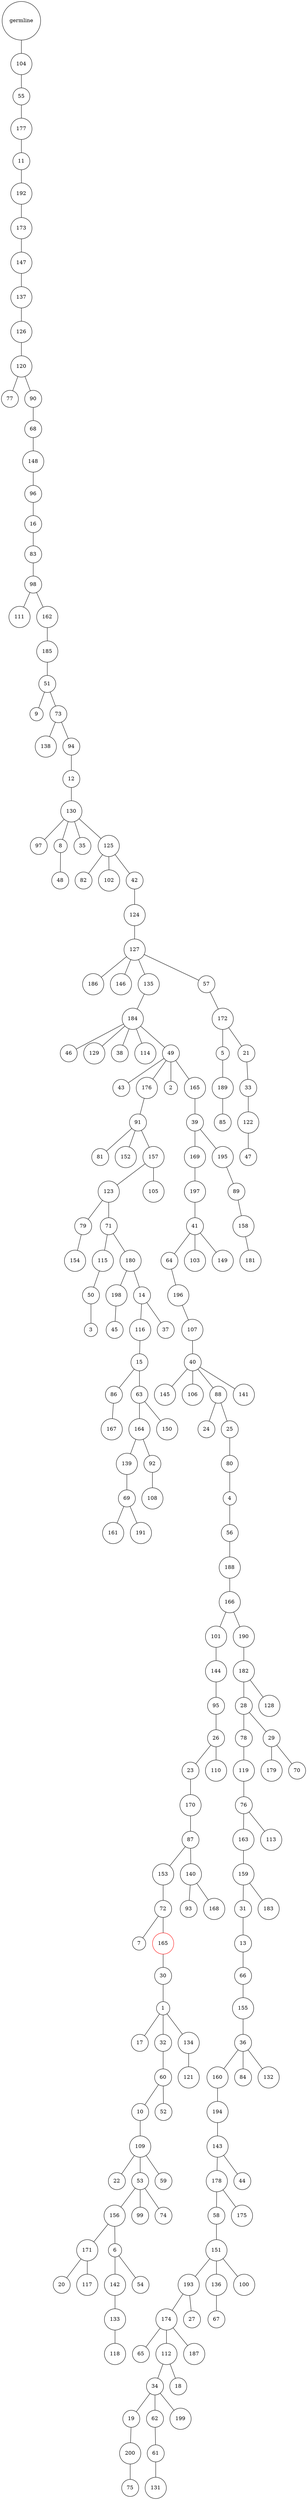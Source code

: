 graph {
	rankdir=UD;
	splines=line;
	node [shape=circle]
	"0x7f236991bbb0" [label="germline"];
	"0x7f236991bbe0" [label="104"];
	"0x7f236991bbb0" -- "0x7f236991bbe0" ;
	"0x7f236991bc10" [label="55"];
	"0x7f236991bbe0" -- "0x7f236991bc10" ;
	"0x7f236991bc40" [label="177"];
	"0x7f236991bc10" -- "0x7f236991bc40" ;
	"0x7f236991bc70" [label="11"];
	"0x7f236991bc40" -- "0x7f236991bc70" ;
	"0x7f236991bca0" [label="192"];
	"0x7f236991bc70" -- "0x7f236991bca0" ;
	"0x7f236991bcd0" [label="173"];
	"0x7f236991bca0" -- "0x7f236991bcd0" ;
	"0x7f236991bd00" [label="147"];
	"0x7f236991bcd0" -- "0x7f236991bd00" ;
	"0x7f236991bd30" [label="137"];
	"0x7f236991bd00" -- "0x7f236991bd30" ;
	"0x7f236991bd60" [label="126"];
	"0x7f236991bd30" -- "0x7f236991bd60" ;
	"0x7f236991bd90" [label="120"];
	"0x7f236991bd60" -- "0x7f236991bd90" ;
	"0x7f236991bdc0" [label="77"];
	"0x7f236991bd90" -- "0x7f236991bdc0" ;
	"0x7f236991bdf0" [label="90"];
	"0x7f236991bd90" -- "0x7f236991bdf0" ;
	"0x7f236991be20" [label="68"];
	"0x7f236991bdf0" -- "0x7f236991be20" ;
	"0x7f236991be50" [label="148"];
	"0x7f236991be20" -- "0x7f236991be50" ;
	"0x7f236991be80" [label="96"];
	"0x7f236991be50" -- "0x7f236991be80" ;
	"0x7f236991beb0" [label="16"];
	"0x7f236991be80" -- "0x7f236991beb0" ;
	"0x7f236991bee0" [label="83"];
	"0x7f236991beb0" -- "0x7f236991bee0" ;
	"0x7f236991bf10" [label="98"];
	"0x7f236991bee0" -- "0x7f236991bf10" ;
	"0x7f236991bf40" [label="111"];
	"0x7f236991bf10" -- "0x7f236991bf40" ;
	"0x7f236991bf70" [label="162"];
	"0x7f236991bf10" -- "0x7f236991bf70" ;
	"0x7f236991bfa0" [label="185"];
	"0x7f236991bf70" -- "0x7f236991bfa0" ;
	"0x7f236991bfd0" [label="51"];
	"0x7f236991bfa0" -- "0x7f236991bfd0" ;
	"0x7f236991d040" [label="9"];
	"0x7f236991bfd0" -- "0x7f236991d040" ;
	"0x7f236991d070" [label="73"];
	"0x7f236991bfd0" -- "0x7f236991d070" ;
	"0x7f236991d0a0" [label="138"];
	"0x7f236991d070" -- "0x7f236991d0a0" ;
	"0x7f236991d0d0" [label="94"];
	"0x7f236991d070" -- "0x7f236991d0d0" ;
	"0x7f236991d100" [label="12"];
	"0x7f236991d0d0" -- "0x7f236991d100" ;
	"0x7f236991d130" [label="130"];
	"0x7f236991d100" -- "0x7f236991d130" ;
	"0x7f236991d160" [label="97"];
	"0x7f236991d130" -- "0x7f236991d160" ;
	"0x7f236991d190" [label="8"];
	"0x7f236991d130" -- "0x7f236991d190" ;
	"0x7f236991d1c0" [label="48"];
	"0x7f236991d190" -- "0x7f236991d1c0" ;
	"0x7f236991d1f0" [label="35"];
	"0x7f236991d130" -- "0x7f236991d1f0" ;
	"0x7f236991d220" [label="125"];
	"0x7f236991d130" -- "0x7f236991d220" ;
	"0x7f236991d250" [label="82"];
	"0x7f236991d220" -- "0x7f236991d250" ;
	"0x7f236991d280" [label="102"];
	"0x7f236991d220" -- "0x7f236991d280" ;
	"0x7f236991d2b0" [label="42"];
	"0x7f236991d220" -- "0x7f236991d2b0" ;
	"0x7f236991d2e0" [label="124"];
	"0x7f236991d2b0" -- "0x7f236991d2e0" ;
	"0x7f236991d310" [label="127"];
	"0x7f236991d2e0" -- "0x7f236991d310" ;
	"0x7f236991d340" [label="186"];
	"0x7f236991d310" -- "0x7f236991d340" ;
	"0x7f236991d370" [label="146"];
	"0x7f236991d310" -- "0x7f236991d370" ;
	"0x7f236991d3a0" [label="135"];
	"0x7f236991d310" -- "0x7f236991d3a0" ;
	"0x7f236991d3d0" [label="184"];
	"0x7f236991d3a0" -- "0x7f236991d3d0" ;
	"0x7f236991d400" [label="46"];
	"0x7f236991d3d0" -- "0x7f236991d400" ;
	"0x7f236991d430" [label="129"];
	"0x7f236991d3d0" -- "0x7f236991d430" ;
	"0x7f236991d460" [label="38"];
	"0x7f236991d3d0" -- "0x7f236991d460" ;
	"0x7f236991d490" [label="114"];
	"0x7f236991d3d0" -- "0x7f236991d490" ;
	"0x7f236991d4c0" [label="49"];
	"0x7f236991d3d0" -- "0x7f236991d4c0" ;
	"0x7f236991d4f0" [label="43"];
	"0x7f236991d4c0" -- "0x7f236991d4f0" ;
	"0x7f236991d520" [label="176"];
	"0x7f236991d4c0" -- "0x7f236991d520" ;
	"0x7f236991d550" [label="91"];
	"0x7f236991d520" -- "0x7f236991d550" ;
	"0x7f236991d580" [label="81"];
	"0x7f236991d550" -- "0x7f236991d580" ;
	"0x7f236991d5b0" [label="152"];
	"0x7f236991d550" -- "0x7f236991d5b0" ;
	"0x7f236991d5e0" [label="157"];
	"0x7f236991d550" -- "0x7f236991d5e0" ;
	"0x7f236991d610" [label="123"];
	"0x7f236991d5e0" -- "0x7f236991d610" ;
	"0x7f236991d640" [label="79"];
	"0x7f236991d610" -- "0x7f236991d640" ;
	"0x7f236991d670" [label="154"];
	"0x7f236991d640" -- "0x7f236991d670" ;
	"0x7f236991d6a0" [label="71"];
	"0x7f236991d610" -- "0x7f236991d6a0" ;
	"0x7f236991d6d0" [label="115"];
	"0x7f236991d6a0" -- "0x7f236991d6d0" ;
	"0x7f236991d700" [label="50"];
	"0x7f236991d6d0" -- "0x7f236991d700" ;
	"0x7f236991d730" [label="3"];
	"0x7f236991d700" -- "0x7f236991d730" ;
	"0x7f236991d760" [label="180"];
	"0x7f236991d6a0" -- "0x7f236991d760" ;
	"0x7f236991d790" [label="198"];
	"0x7f236991d760" -- "0x7f236991d790" ;
	"0x7f236991d7c0" [label="45"];
	"0x7f236991d790" -- "0x7f236991d7c0" ;
	"0x7f236991d7f0" [label="14"];
	"0x7f236991d760" -- "0x7f236991d7f0" ;
	"0x7f236991d820" [label="116"];
	"0x7f236991d7f0" -- "0x7f236991d820" ;
	"0x7f236991d850" [label="15"];
	"0x7f236991d820" -- "0x7f236991d850" ;
	"0x7f236991d880" [label="86"];
	"0x7f236991d850" -- "0x7f236991d880" ;
	"0x7f236991d8b0" [label="167"];
	"0x7f236991d880" -- "0x7f236991d8b0" ;
	"0x7f236991d8e0" [label="63"];
	"0x7f236991d850" -- "0x7f236991d8e0" ;
	"0x7f236991d910" [label="164"];
	"0x7f236991d8e0" -- "0x7f236991d910" ;
	"0x7f236991d940" [label="139"];
	"0x7f236991d910" -- "0x7f236991d940" ;
	"0x7f236991d970" [label="69"];
	"0x7f236991d940" -- "0x7f236991d970" ;
	"0x7f236991d9a0" [label="161"];
	"0x7f236991d970" -- "0x7f236991d9a0" ;
	"0x7f236991d9d0" [label="191"];
	"0x7f236991d970" -- "0x7f236991d9d0" ;
	"0x7f236991da00" [label="92"];
	"0x7f236991d910" -- "0x7f236991da00" ;
	"0x7f236991da30" [label="108"];
	"0x7f236991da00" -- "0x7f236991da30" ;
	"0x7f236991da60" [label="150"];
	"0x7f236991d8e0" -- "0x7f236991da60" ;
	"0x7f236991da90" [label="37"];
	"0x7f236991d7f0" -- "0x7f236991da90" ;
	"0x7f236991dac0" [label="105"];
	"0x7f236991d5e0" -- "0x7f236991dac0" ;
	"0x7f236991daf0" [label="2"];
	"0x7f236991d4c0" -- "0x7f236991daf0" ;
	"0x7f236991db20" [label="165"];
	"0x7f236991d4c0" -- "0x7f236991db20" ;
	"0x7f236991db50" [label="39"];
	"0x7f236991db20" -- "0x7f236991db50" ;
	"0x7f236991db80" [label="169"];
	"0x7f236991db50" -- "0x7f236991db80" ;
	"0x7f236991dbb0" [label="197"];
	"0x7f236991db80" -- "0x7f236991dbb0" ;
	"0x7f236991dbe0" [label="41"];
	"0x7f236991dbb0" -- "0x7f236991dbe0" ;
	"0x7f236991dc10" [label="64"];
	"0x7f236991dbe0" -- "0x7f236991dc10" ;
	"0x7f236991dc40" [label="196"];
	"0x7f236991dc10" -- "0x7f236991dc40" ;
	"0x7f236991dc70" [label="107"];
	"0x7f236991dc40" -- "0x7f236991dc70" ;
	"0x7f236991dca0" [label="40"];
	"0x7f236991dc70" -- "0x7f236991dca0" ;
	"0x7f236991dcd0" [label="145"];
	"0x7f236991dca0" -- "0x7f236991dcd0" ;
	"0x7f236991dd00" [label="106"];
	"0x7f236991dca0" -- "0x7f236991dd00" ;
	"0x7f236991dd30" [label="88"];
	"0x7f236991dca0" -- "0x7f236991dd30" ;
	"0x7f236991dd60" [label="24"];
	"0x7f236991dd30" -- "0x7f236991dd60" ;
	"0x7f236991dd90" [label="25"];
	"0x7f236991dd30" -- "0x7f236991dd90" ;
	"0x7f236991ddc0" [label="80"];
	"0x7f236991dd90" -- "0x7f236991ddc0" ;
	"0x7f236991ddf0" [label="4"];
	"0x7f236991ddc0" -- "0x7f236991ddf0" ;
	"0x7f236991de20" [label="56"];
	"0x7f236991ddf0" -- "0x7f236991de20" ;
	"0x7f236991de50" [label="188"];
	"0x7f236991de20" -- "0x7f236991de50" ;
	"0x7f236991de80" [label="166"];
	"0x7f236991de50" -- "0x7f236991de80" ;
	"0x7f236991deb0" [label="101"];
	"0x7f236991de80" -- "0x7f236991deb0" ;
	"0x7f236991dee0" [label="144"];
	"0x7f236991deb0" -- "0x7f236991dee0" ;
	"0x7f236991df10" [label="95"];
	"0x7f236991dee0" -- "0x7f236991df10" ;
	"0x7f236991df40" [label="26"];
	"0x7f236991df10" -- "0x7f236991df40" ;
	"0x7f236991df70" [label="23"];
	"0x7f236991df40" -- "0x7f236991df70" ;
	"0x7f236991dfa0" [label="170"];
	"0x7f236991df70" -- "0x7f236991dfa0" ;
	"0x7f236991dfd0" [label="87"];
	"0x7f236991dfa0" -- "0x7f236991dfd0" ;
	"0x7f23698a3040" [label="153"];
	"0x7f236991dfd0" -- "0x7f23698a3040" ;
	"0x7f23698a3070" [label="72"];
	"0x7f23698a3040" -- "0x7f23698a3070" ;
	"0x7f23698a30a0" [label="7"];
	"0x7f23698a3070" -- "0x7f23698a30a0" ;
	"0x7f23698a30d0" [label="165",color="red"];
	"0x7f23698a3070" -- "0x7f23698a30d0" ;
	"0x7f23698a3100" [label="30"];
	"0x7f23698a30d0" -- "0x7f23698a3100" ;
	"0x7f23698a3130" [label="1"];
	"0x7f23698a3100" -- "0x7f23698a3130" ;
	"0x7f23698a3160" [label="17"];
	"0x7f23698a3130" -- "0x7f23698a3160" ;
	"0x7f23698a3190" [label="32"];
	"0x7f23698a3130" -- "0x7f23698a3190" ;
	"0x7f23698a31c0" [label="60"];
	"0x7f23698a3190" -- "0x7f23698a31c0" ;
	"0x7f23698a31f0" [label="10"];
	"0x7f23698a31c0" -- "0x7f23698a31f0" ;
	"0x7f23698a3220" [label="109"];
	"0x7f23698a31f0" -- "0x7f23698a3220" ;
	"0x7f23698a3250" [label="22"];
	"0x7f23698a3220" -- "0x7f23698a3250" ;
	"0x7f23698a3280" [label="53"];
	"0x7f23698a3220" -- "0x7f23698a3280" ;
	"0x7f23698a32b0" [label="156"];
	"0x7f23698a3280" -- "0x7f23698a32b0" ;
	"0x7f23698a32e0" [label="171"];
	"0x7f23698a32b0" -- "0x7f23698a32e0" ;
	"0x7f23698a3310" [label="20"];
	"0x7f23698a32e0" -- "0x7f23698a3310" ;
	"0x7f23698a3340" [label="117"];
	"0x7f23698a32e0" -- "0x7f23698a3340" ;
	"0x7f23698a3370" [label="6"];
	"0x7f23698a32b0" -- "0x7f23698a3370" ;
	"0x7f23698a33a0" [label="142"];
	"0x7f23698a3370" -- "0x7f23698a33a0" ;
	"0x7f23698a33d0" [label="133"];
	"0x7f23698a33a0" -- "0x7f23698a33d0" ;
	"0x7f23698a3400" [label="118"];
	"0x7f23698a33d0" -- "0x7f23698a3400" ;
	"0x7f23698a3430" [label="54"];
	"0x7f23698a3370" -- "0x7f23698a3430" ;
	"0x7f23698a3460" [label="99"];
	"0x7f23698a3280" -- "0x7f23698a3460" ;
	"0x7f23698a3490" [label="74"];
	"0x7f23698a3280" -- "0x7f23698a3490" ;
	"0x7f23698a34c0" [label="59"];
	"0x7f23698a3220" -- "0x7f23698a34c0" ;
	"0x7f23698a34f0" [label="52"];
	"0x7f23698a31c0" -- "0x7f23698a34f0" ;
	"0x7f23698a3520" [label="134"];
	"0x7f23698a3130" -- "0x7f23698a3520" ;
	"0x7f23698a3550" [label="121"];
	"0x7f23698a3520" -- "0x7f23698a3550" ;
	"0x7f23698a3580" [label="140"];
	"0x7f236991dfd0" -- "0x7f23698a3580" ;
	"0x7f23698a35b0" [label="93"];
	"0x7f23698a3580" -- "0x7f23698a35b0" ;
	"0x7f23698a35e0" [label="168"];
	"0x7f23698a3580" -- "0x7f23698a35e0" ;
	"0x7f23698a3610" [label="110"];
	"0x7f236991df40" -- "0x7f23698a3610" ;
	"0x7f23698a3640" [label="190"];
	"0x7f236991de80" -- "0x7f23698a3640" ;
	"0x7f23698a3670" [label="182"];
	"0x7f23698a3640" -- "0x7f23698a3670" ;
	"0x7f23698a36a0" [label="28"];
	"0x7f23698a3670" -- "0x7f23698a36a0" ;
	"0x7f23698a36d0" [label="78"];
	"0x7f23698a36a0" -- "0x7f23698a36d0" ;
	"0x7f23698a3700" [label="119"];
	"0x7f23698a36d0" -- "0x7f23698a3700" ;
	"0x7f23698a3730" [label="76"];
	"0x7f23698a3700" -- "0x7f23698a3730" ;
	"0x7f23698a3760" [label="163"];
	"0x7f23698a3730" -- "0x7f23698a3760" ;
	"0x7f23698a3790" [label="159"];
	"0x7f23698a3760" -- "0x7f23698a3790" ;
	"0x7f23698a37c0" [label="31"];
	"0x7f23698a3790" -- "0x7f23698a37c0" ;
	"0x7f23698a37f0" [label="13"];
	"0x7f23698a37c0" -- "0x7f23698a37f0" ;
	"0x7f23698a3820" [label="66"];
	"0x7f23698a37f0" -- "0x7f23698a3820" ;
	"0x7f23698a3850" [label="155"];
	"0x7f23698a3820" -- "0x7f23698a3850" ;
	"0x7f23698a3880" [label="36"];
	"0x7f23698a3850" -- "0x7f23698a3880" ;
	"0x7f23698a38b0" [label="160"];
	"0x7f23698a3880" -- "0x7f23698a38b0" ;
	"0x7f23698a38e0" [label="194"];
	"0x7f23698a38b0" -- "0x7f23698a38e0" ;
	"0x7f23698a3910" [label="143"];
	"0x7f23698a38e0" -- "0x7f23698a3910" ;
	"0x7f23698a3940" [label="178"];
	"0x7f23698a3910" -- "0x7f23698a3940" ;
	"0x7f23698a3970" [label="58"];
	"0x7f23698a3940" -- "0x7f23698a3970" ;
	"0x7f23698a39a0" [label="151"];
	"0x7f23698a3970" -- "0x7f23698a39a0" ;
	"0x7f23698a39d0" [label="193"];
	"0x7f23698a39a0" -- "0x7f23698a39d0" ;
	"0x7f23698a3a00" [label="174"];
	"0x7f23698a39d0" -- "0x7f23698a3a00" ;
	"0x7f23698a3a30" [label="65"];
	"0x7f23698a3a00" -- "0x7f23698a3a30" ;
	"0x7f23698a3a60" [label="112"];
	"0x7f23698a3a00" -- "0x7f23698a3a60" ;
	"0x7f23698a3a90" [label="34"];
	"0x7f23698a3a60" -- "0x7f23698a3a90" ;
	"0x7f23698a3ac0" [label="19"];
	"0x7f23698a3a90" -- "0x7f23698a3ac0" ;
	"0x7f23698a3af0" [label="200"];
	"0x7f23698a3ac0" -- "0x7f23698a3af0" ;
	"0x7f23698a3b20" [label="75"];
	"0x7f23698a3af0" -- "0x7f23698a3b20" ;
	"0x7f23698a3b50" [label="62"];
	"0x7f23698a3a90" -- "0x7f23698a3b50" ;
	"0x7f23698a3b80" [label="61"];
	"0x7f23698a3b50" -- "0x7f23698a3b80" ;
	"0x7f23698a3bb0" [label="131"];
	"0x7f23698a3b80" -- "0x7f23698a3bb0" ;
	"0x7f23698a3be0" [label="199"];
	"0x7f23698a3a90" -- "0x7f23698a3be0" ;
	"0x7f23698a3c10" [label="18"];
	"0x7f23698a3a60" -- "0x7f23698a3c10" ;
	"0x7f23698a3c40" [label="187"];
	"0x7f23698a3a00" -- "0x7f23698a3c40" ;
	"0x7f23698a3c70" [label="27"];
	"0x7f23698a39d0" -- "0x7f23698a3c70" ;
	"0x7f23698a3ca0" [label="136"];
	"0x7f23698a39a0" -- "0x7f23698a3ca0" ;
	"0x7f23698a3cd0" [label="67"];
	"0x7f23698a3ca0" -- "0x7f23698a3cd0" ;
	"0x7f23698a3d00" [label="100"];
	"0x7f23698a39a0" -- "0x7f23698a3d00" ;
	"0x7f23698a3d30" [label="175"];
	"0x7f23698a3940" -- "0x7f23698a3d30" ;
	"0x7f23698a3d60" [label="44"];
	"0x7f23698a3910" -- "0x7f23698a3d60" ;
	"0x7f23698a3d90" [label="84"];
	"0x7f23698a3880" -- "0x7f23698a3d90" ;
	"0x7f23698a3dc0" [label="132"];
	"0x7f23698a3880" -- "0x7f23698a3dc0" ;
	"0x7f23698a3df0" [label="183"];
	"0x7f23698a3790" -- "0x7f23698a3df0" ;
	"0x7f23698a3e20" [label="113"];
	"0x7f23698a3730" -- "0x7f23698a3e20" ;
	"0x7f23698a3e50" [label="29"];
	"0x7f23698a36a0" -- "0x7f23698a3e50" ;
	"0x7f23698a3e80" [label="179"];
	"0x7f23698a3e50" -- "0x7f23698a3e80" ;
	"0x7f23698a3eb0" [label="70"];
	"0x7f23698a3e50" -- "0x7f23698a3eb0" ;
	"0x7f23698a3ee0" [label="128"];
	"0x7f23698a3670" -- "0x7f23698a3ee0" ;
	"0x7f23698a3f10" [label="141"];
	"0x7f236991dca0" -- "0x7f23698a3f10" ;
	"0x7f23698a3f40" [label="103"];
	"0x7f236991dbe0" -- "0x7f23698a3f40" ;
	"0x7f23698a3f70" [label="149"];
	"0x7f236991dbe0" -- "0x7f23698a3f70" ;
	"0x7f23698a3fa0" [label="195"];
	"0x7f236991db50" -- "0x7f23698a3fa0" ;
	"0x7f23698a3fd0" [label="89"];
	"0x7f23698a3fa0" -- "0x7f23698a3fd0" ;
	"0x7f23698b8040" [label="158"];
	"0x7f23698a3fd0" -- "0x7f23698b8040" ;
	"0x7f23698b8070" [label="181"];
	"0x7f23698b8040" -- "0x7f23698b8070" ;
	"0x7f23698b80a0" [label="57"];
	"0x7f236991d310" -- "0x7f23698b80a0" ;
	"0x7f23698b80d0" [label="172"];
	"0x7f23698b80a0" -- "0x7f23698b80d0" ;
	"0x7f23698b8100" [label="5"];
	"0x7f23698b80d0" -- "0x7f23698b8100" ;
	"0x7f23698b8130" [label="189"];
	"0x7f23698b8100" -- "0x7f23698b8130" ;
	"0x7f23698b8160" [label="85"];
	"0x7f23698b8130" -- "0x7f23698b8160" ;
	"0x7f23698b8190" [label="21"];
	"0x7f23698b80d0" -- "0x7f23698b8190" ;
	"0x7f23698b81c0" [label="33"];
	"0x7f23698b8190" -- "0x7f23698b81c0" ;
	"0x7f23698b81f0" [label="122"];
	"0x7f23698b81c0" -- "0x7f23698b81f0" ;
	"0x7f23698b8220" [label="47"];
	"0x7f23698b81f0" -- "0x7f23698b8220" ;
}
